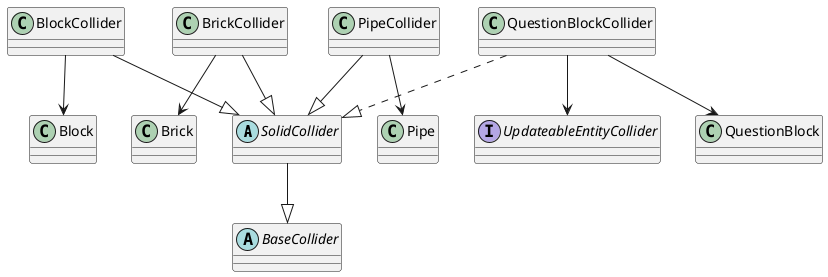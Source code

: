 @startuml Solids

abstract SolidCollider
abstract BaseCollider

interface UpdateableEntityCollider

BlockCollider --|> SolidCollider
BlockCollider --> Block

BrickCollider --|> SolidCollider
BrickCollider --> Brick

PipeCollider --|> SolidCollider
PipeCollider --> Pipe

QuestionBlockCollider ..|> SolidCollider
QuestionBlockCollider --> UpdateableEntityCollider
QuestionBlockCollider --> QuestionBlock

SolidCollider --|> BaseCollider

@enduml